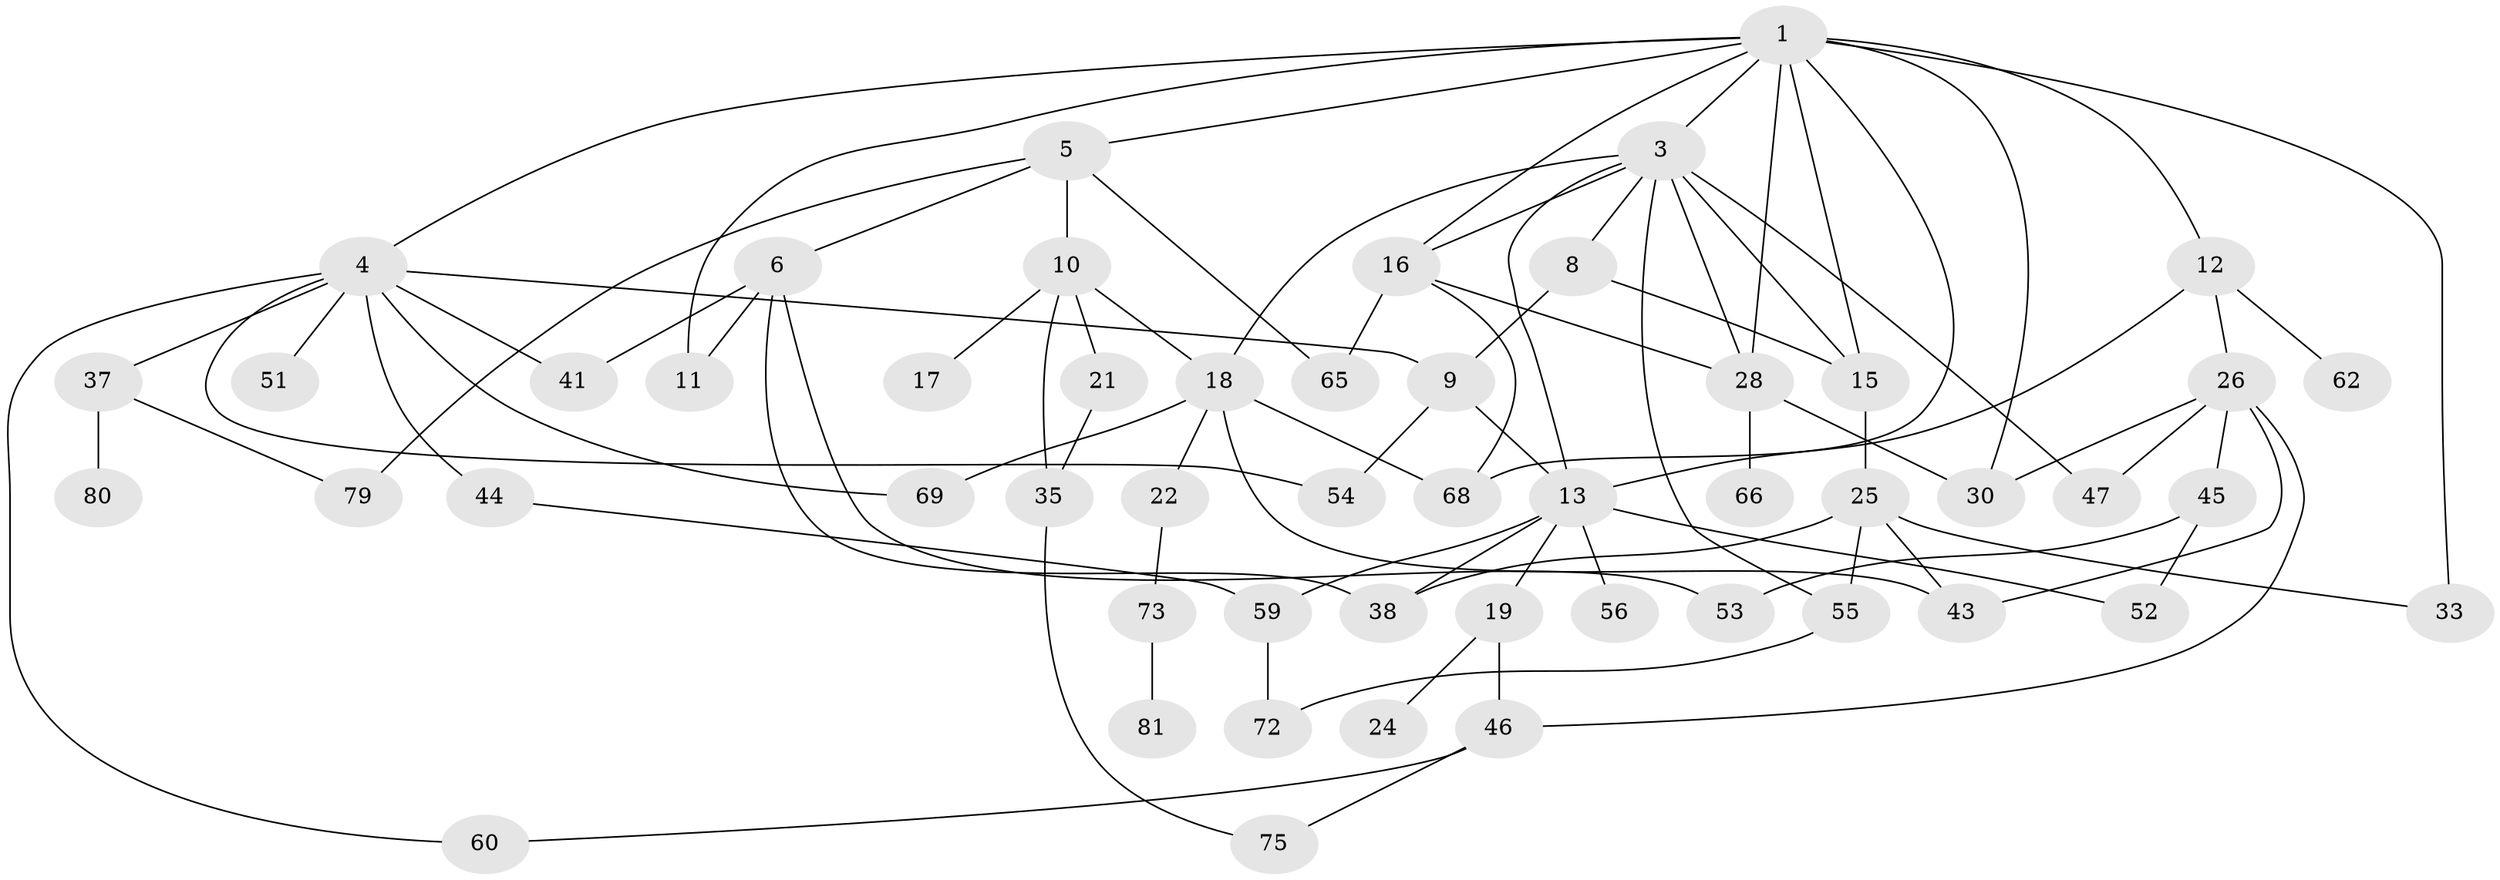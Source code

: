 // original degree distribution, {7: 0.012195121951219513, 6: 0.04878048780487805, 5: 0.07317073170731707, 4: 0.13414634146341464, 3: 0.2073170731707317, 2: 0.4024390243902439, 1: 0.12195121951219512}
// Generated by graph-tools (version 1.1) at 2025/10/02/27/25 16:10:51]
// undirected, 52 vertices, 85 edges
graph export_dot {
graph [start="1"]
  node [color=gray90,style=filled];
  1 [super="+2"];
  3 [super="+14"];
  4 [super="+27"];
  5 [super="+7"];
  6 [super="+40"];
  8;
  9 [super="+61"];
  10 [super="+31"];
  11;
  12;
  13 [super="+39"];
  15 [super="+20"];
  16 [super="+67"];
  17;
  18 [super="+42"];
  19 [super="+34"];
  21;
  22 [super="+23"];
  24;
  25 [super="+36"];
  26 [super="+29"];
  28 [super="+58"];
  30 [super="+32"];
  33;
  35 [super="+78"];
  37 [super="+50"];
  38 [super="+57"];
  41 [super="+77"];
  43;
  44 [super="+49"];
  45 [super="+48"];
  46 [super="+64"];
  47 [super="+71"];
  51;
  52;
  53 [super="+82"];
  54 [super="+63"];
  55 [super="+74"];
  56;
  59;
  60 [super="+70"];
  62;
  65;
  66;
  68 [super="+76"];
  69;
  72;
  73;
  75;
  79;
  80;
  81;
  1 -- 5;
  1 -- 16;
  1 -- 28;
  1 -- 33;
  1 -- 15;
  1 -- 3;
  1 -- 4;
  1 -- 11;
  1 -- 12;
  1 -- 30;
  1 -- 68;
  3 -- 8;
  3 -- 18;
  3 -- 16;
  3 -- 15;
  3 -- 55;
  3 -- 28;
  3 -- 13;
  3 -- 47;
  4 -- 37;
  4 -- 51;
  4 -- 69;
  4 -- 54;
  4 -- 41;
  4 -- 44;
  4 -- 60;
  4 -- 9;
  5 -- 6;
  5 -- 10;
  5 -- 65;
  5 -- 79;
  6 -- 11;
  6 -- 38;
  6 -- 53;
  6 -- 41;
  8 -- 9;
  8 -- 15;
  9 -- 13;
  9 -- 54;
  10 -- 17;
  10 -- 21;
  10 -- 35;
  10 -- 18;
  12 -- 26;
  12 -- 62;
  12 -- 13;
  13 -- 19;
  13 -- 59;
  13 -- 52;
  13 -- 56;
  13 -- 38;
  15 -- 25 [weight=2];
  16 -- 68;
  16 -- 65;
  16 -- 28;
  18 -- 22;
  18 -- 43;
  18 -- 69;
  18 -- 68;
  19 -- 24;
  19 -- 46;
  21 -- 35;
  22 -- 73;
  25 -- 43;
  25 -- 55;
  25 -- 38;
  25 -- 33;
  26 -- 45;
  26 -- 46;
  26 -- 43;
  26 -- 30;
  26 -- 47;
  28 -- 30;
  28 -- 66;
  35 -- 75;
  37 -- 79;
  37 -- 80;
  44 -- 59;
  45 -- 52;
  45 -- 53;
  46 -- 60;
  46 -- 75;
  55 -- 72;
  59 -- 72;
  73 -- 81;
}
